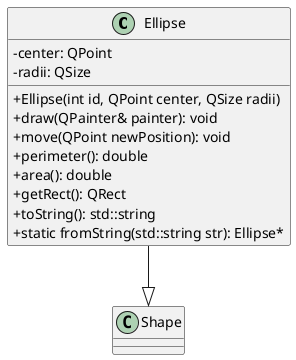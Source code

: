 @startuml Ellipse
skinparam classAttributeIconSize 0

class Ellipse {
  - center: QPoint
  - radii: QSize
  + Ellipse(int id, QPoint center, QSize radii)
  + draw(QPainter& painter): void
  + move(QPoint newPosition): void
  + perimeter(): double
  + area(): double
  + getRect(): QRect
  + toString(): std::string
  + static fromString(std::string str): Ellipse*
}

Ellipse --|> Shape
@enduml
